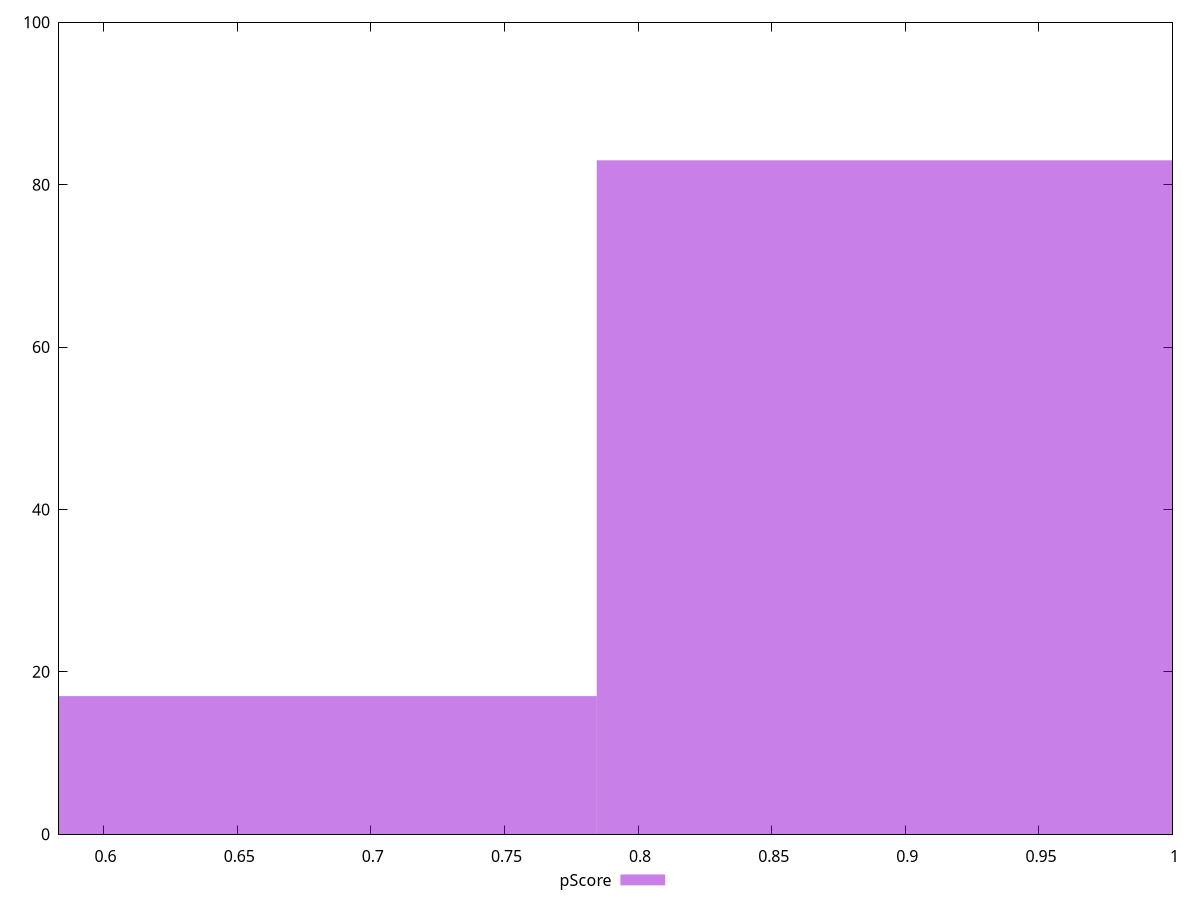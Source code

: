 reset

$pScore <<EOF
0.6724708692716892 17
0.8966278256955855 83
EOF

set key outside below
set boxwidth 0.22415695642389638
set xrange [0.5833333333333334:1]
set yrange [0:100]
set trange [0:100]
set style fill transparent solid 0.5 noborder
set terminal svg size 640, 490 enhanced background rgb 'white'
set output "report_00017_2021-02-10T15-08-03.406Z/uses-http2/samples/pages+cached+noadtech/pScore/histogram.svg"

plot $pScore title "pScore" with boxes

reset
